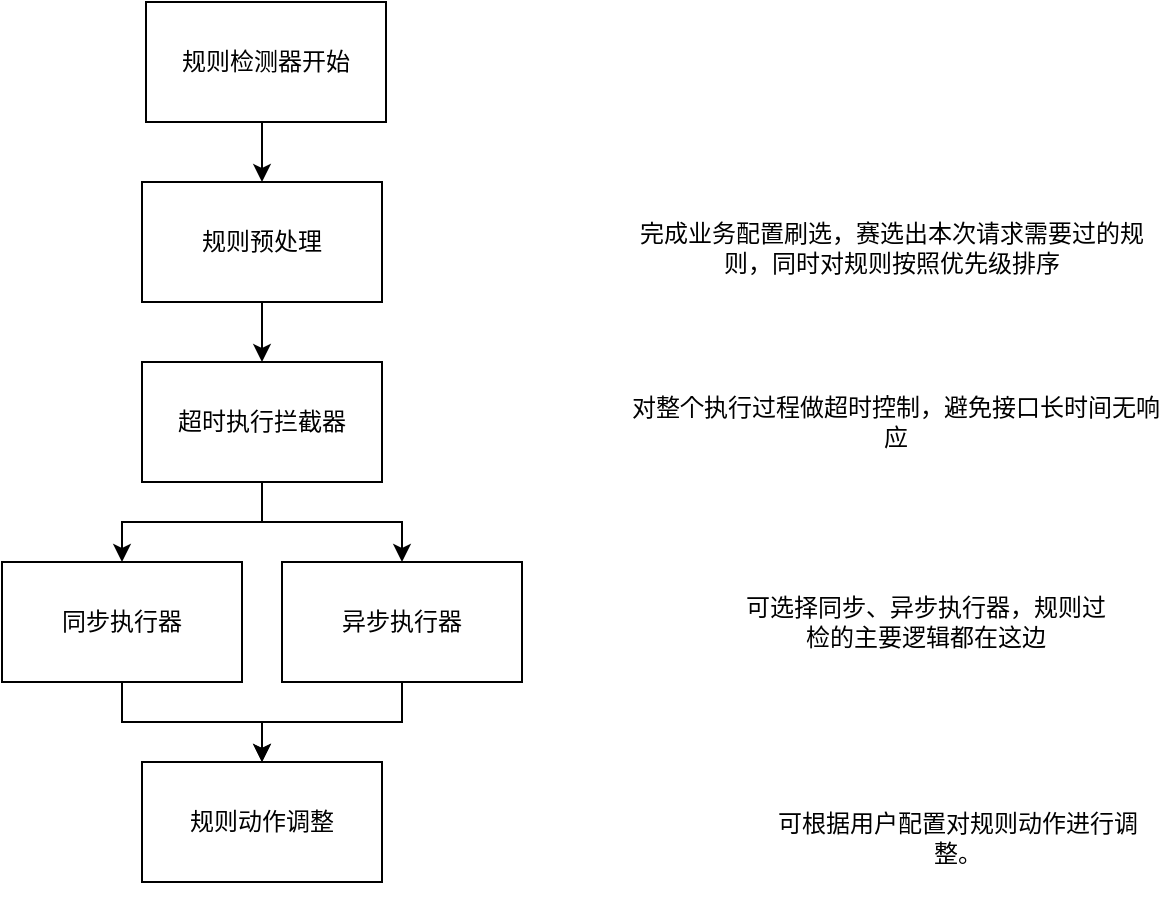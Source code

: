 <mxfile version="14.4.7" type="github">
  <diagram id="-lbBSN20zxJK25SFYOgv" name="Page-1">
    <mxGraphModel dx="946" dy="547" grid="0" gridSize="10" guides="1" tooltips="1" connect="1" arrows="1" fold="1" page="1" pageScale="1" pageWidth="827" pageHeight="1169" math="0" shadow="0">
      <root>
        <mxCell id="0" />
        <mxCell id="1" parent="0" />
        <mxCell id="D8CDRqdtTbtcDeonj_L2-7" style="edgeStyle=orthogonalEdgeStyle;rounded=0;orthogonalLoop=1;jettySize=auto;html=1;exitX=0.5;exitY=1;exitDx=0;exitDy=0;entryX=0.5;entryY=0;entryDx=0;entryDy=0;" edge="1" parent="1" source="D8CDRqdtTbtcDeonj_L2-1" target="D8CDRqdtTbtcDeonj_L2-2">
          <mxGeometry relative="1" as="geometry" />
        </mxCell>
        <mxCell id="D8CDRqdtTbtcDeonj_L2-1" value="规则预处理" style="rounded=0;whiteSpace=wrap;html=1;" vertex="1" parent="1">
          <mxGeometry x="190" y="110" width="120" height="60" as="geometry" />
        </mxCell>
        <mxCell id="D8CDRqdtTbtcDeonj_L2-8" style="edgeStyle=orthogonalEdgeStyle;rounded=0;orthogonalLoop=1;jettySize=auto;html=1;exitX=0.5;exitY=1;exitDx=0;exitDy=0;entryX=0.5;entryY=0;entryDx=0;entryDy=0;" edge="1" parent="1" source="D8CDRqdtTbtcDeonj_L2-2" target="D8CDRqdtTbtcDeonj_L2-3">
          <mxGeometry relative="1" as="geometry" />
        </mxCell>
        <mxCell id="D8CDRqdtTbtcDeonj_L2-9" style="edgeStyle=orthogonalEdgeStyle;rounded=0;orthogonalLoop=1;jettySize=auto;html=1;exitX=0.5;exitY=1;exitDx=0;exitDy=0;" edge="1" parent="1" source="D8CDRqdtTbtcDeonj_L2-2" target="D8CDRqdtTbtcDeonj_L2-4">
          <mxGeometry relative="1" as="geometry" />
        </mxCell>
        <mxCell id="D8CDRqdtTbtcDeonj_L2-2" value="超时执行拦截器" style="rounded=0;whiteSpace=wrap;html=1;" vertex="1" parent="1">
          <mxGeometry x="190" y="200" width="120" height="60" as="geometry" />
        </mxCell>
        <mxCell id="D8CDRqdtTbtcDeonj_L2-10" style="edgeStyle=orthogonalEdgeStyle;rounded=0;orthogonalLoop=1;jettySize=auto;html=1;exitX=0.5;exitY=1;exitDx=0;exitDy=0;entryX=0.5;entryY=0;entryDx=0;entryDy=0;" edge="1" parent="1" source="D8CDRqdtTbtcDeonj_L2-3" target="D8CDRqdtTbtcDeonj_L2-5">
          <mxGeometry relative="1" as="geometry" />
        </mxCell>
        <mxCell id="D8CDRqdtTbtcDeonj_L2-3" value="同步执行器" style="rounded=0;whiteSpace=wrap;html=1;" vertex="1" parent="1">
          <mxGeometry x="120" y="300" width="120" height="60" as="geometry" />
        </mxCell>
        <mxCell id="D8CDRqdtTbtcDeonj_L2-11" style="edgeStyle=orthogonalEdgeStyle;rounded=0;orthogonalLoop=1;jettySize=auto;html=1;exitX=0.5;exitY=1;exitDx=0;exitDy=0;entryX=0.5;entryY=0;entryDx=0;entryDy=0;" edge="1" parent="1" source="D8CDRqdtTbtcDeonj_L2-4" target="D8CDRqdtTbtcDeonj_L2-5">
          <mxGeometry relative="1" as="geometry" />
        </mxCell>
        <mxCell id="D8CDRqdtTbtcDeonj_L2-4" value="异步执行器" style="rounded=0;whiteSpace=wrap;html=1;" vertex="1" parent="1">
          <mxGeometry x="260" y="300" width="120" height="60" as="geometry" />
        </mxCell>
        <mxCell id="D8CDRqdtTbtcDeonj_L2-5" value="规则动作调整" style="rounded=0;whiteSpace=wrap;html=1;" vertex="1" parent="1">
          <mxGeometry x="190" y="400" width="120" height="60" as="geometry" />
        </mxCell>
        <mxCell id="D8CDRqdtTbtcDeonj_L2-12" value="完成业务配置刷选，赛选出本次请求需要过的规则，同时对规则按照优先级排序" style="text;html=1;strokeColor=none;fillColor=none;align=center;verticalAlign=middle;whiteSpace=wrap;rounded=0;" vertex="1" parent="1">
          <mxGeometry x="430" y="118" width="270" height="50" as="geometry" />
        </mxCell>
        <mxCell id="D8CDRqdtTbtcDeonj_L2-13" value="对整个执行过程做超时控制，避免接口长时间无响应" style="text;html=1;strokeColor=none;fillColor=none;align=center;verticalAlign=middle;whiteSpace=wrap;rounded=0;" vertex="1" parent="1">
          <mxGeometry x="432" y="205" width="270" height="50" as="geometry" />
        </mxCell>
        <mxCell id="D8CDRqdtTbtcDeonj_L2-15" value="可选择同步、异步执行器，规则过检的主要逻辑都在这边" style="text;html=1;strokeColor=none;fillColor=none;align=center;verticalAlign=middle;whiteSpace=wrap;rounded=0;" vertex="1" parent="1">
          <mxGeometry x="487" y="280" width="190" height="100" as="geometry" />
        </mxCell>
        <mxCell id="D8CDRqdtTbtcDeonj_L2-16" value="可根据用户配置对规则动作进行调整。" style="text;html=1;strokeColor=none;fillColor=none;align=center;verticalAlign=middle;whiteSpace=wrap;rounded=0;" vertex="1" parent="1">
          <mxGeometry x="498" y="408" width="200" height="60" as="geometry" />
        </mxCell>
        <mxCell id="D8CDRqdtTbtcDeonj_L2-18" style="edgeStyle=orthogonalEdgeStyle;rounded=0;orthogonalLoop=1;jettySize=auto;html=1;exitX=0.5;exitY=1;exitDx=0;exitDy=0;entryX=0.5;entryY=0;entryDx=0;entryDy=0;" edge="1" parent="1" source="D8CDRqdtTbtcDeonj_L2-17" target="D8CDRqdtTbtcDeonj_L2-1">
          <mxGeometry relative="1" as="geometry" />
        </mxCell>
        <mxCell id="D8CDRqdtTbtcDeonj_L2-17" value="规则检测器开始" style="rounded=0;whiteSpace=wrap;html=1;" vertex="1" parent="1">
          <mxGeometry x="192" y="20" width="120" height="60" as="geometry" />
        </mxCell>
      </root>
    </mxGraphModel>
  </diagram>
</mxfile>
